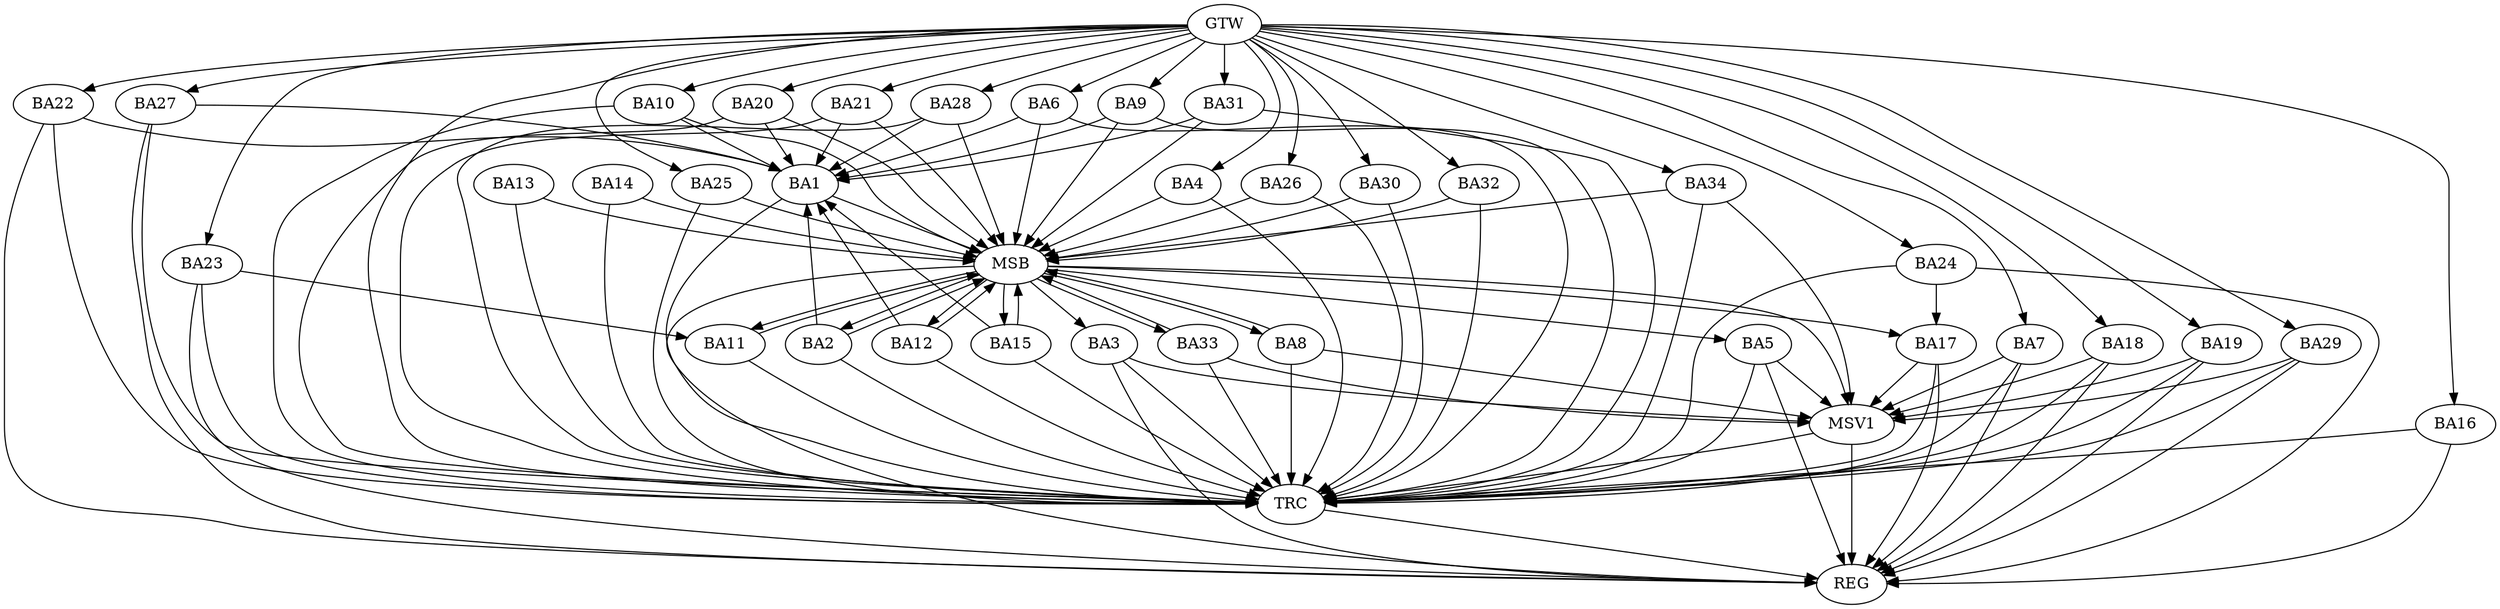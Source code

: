 strict digraph G {
  BA1 [ label="BA1" ];
  BA2 [ label="BA2" ];
  BA3 [ label="BA3" ];
  BA4 [ label="BA4" ];
  BA5 [ label="BA5" ];
  BA6 [ label="BA6" ];
  BA7 [ label="BA7" ];
  BA8 [ label="BA8" ];
  BA9 [ label="BA9" ];
  BA10 [ label="BA10" ];
  BA11 [ label="BA11" ];
  BA12 [ label="BA12" ];
  BA13 [ label="BA13" ];
  BA14 [ label="BA14" ];
  BA15 [ label="BA15" ];
  BA16 [ label="BA16" ];
  BA17 [ label="BA17" ];
  BA18 [ label="BA18" ];
  BA19 [ label="BA19" ];
  BA20 [ label="BA20" ];
  BA21 [ label="BA21" ];
  BA22 [ label="BA22" ];
  BA23 [ label="BA23" ];
  BA24 [ label="BA24" ];
  BA25 [ label="BA25" ];
  BA26 [ label="BA26" ];
  BA27 [ label="BA27" ];
  BA28 [ label="BA28" ];
  BA29 [ label="BA29" ];
  BA30 [ label="BA30" ];
  BA31 [ label="BA31" ];
  BA32 [ label="BA32" ];
  BA33 [ label="BA33" ];
  BA34 [ label="BA34" ];
  GTW [ label="GTW" ];
  REG [ label="REG" ];
  MSB [ label="MSB" ];
  TRC [ label="TRC" ];
  MSV1 [ label="MSV1" ];
  BA23 -> BA11;
  BA24 -> BA17;
  GTW -> BA4;
  GTW -> BA6;
  GTW -> BA7;
  GTW -> BA9;
  GTW -> BA10;
  GTW -> BA16;
  GTW -> BA18;
  GTW -> BA19;
  GTW -> BA20;
  GTW -> BA21;
  GTW -> BA22;
  GTW -> BA23;
  GTW -> BA24;
  GTW -> BA25;
  GTW -> BA26;
  GTW -> BA27;
  GTW -> BA28;
  GTW -> BA29;
  GTW -> BA30;
  GTW -> BA31;
  GTW -> BA32;
  GTW -> BA34;
  BA3 -> REG;
  BA5 -> REG;
  BA7 -> REG;
  BA16 -> REG;
  BA17 -> REG;
  BA18 -> REG;
  BA19 -> REG;
  BA22 -> REG;
  BA23 -> REG;
  BA24 -> REG;
  BA27 -> REG;
  BA29 -> REG;
  BA1 -> MSB;
  MSB -> BA2;
  MSB -> REG;
  BA2 -> MSB;
  BA4 -> MSB;
  MSB -> BA3;
  BA6 -> MSB;
  BA8 -> MSB;
  BA9 -> MSB;
  MSB -> BA8;
  BA10 -> MSB;
  BA11 -> MSB;
  BA12 -> MSB;
  MSB -> BA11;
  BA13 -> MSB;
  MSB -> BA5;
  BA14 -> MSB;
  BA15 -> MSB;
  BA20 -> MSB;
  BA21 -> MSB;
  BA25 -> MSB;
  MSB -> BA15;
  BA26 -> MSB;
  BA28 -> MSB;
  BA30 -> MSB;
  BA31 -> MSB;
  MSB -> BA17;
  BA32 -> MSB;
  MSB -> BA12;
  BA33 -> MSB;
  BA34 -> MSB;
  MSB -> BA33;
  BA1 -> TRC;
  BA2 -> TRC;
  BA3 -> TRC;
  BA4 -> TRC;
  BA5 -> TRC;
  BA6 -> TRC;
  BA7 -> TRC;
  BA8 -> TRC;
  BA9 -> TRC;
  BA10 -> TRC;
  BA11 -> TRC;
  BA12 -> TRC;
  BA13 -> TRC;
  BA14 -> TRC;
  BA15 -> TRC;
  BA16 -> TRC;
  BA17 -> TRC;
  BA18 -> TRC;
  BA19 -> TRC;
  BA20 -> TRC;
  BA21 -> TRC;
  BA22 -> TRC;
  BA23 -> TRC;
  BA24 -> TRC;
  BA25 -> TRC;
  BA26 -> TRC;
  BA27 -> TRC;
  BA28 -> TRC;
  BA29 -> TRC;
  BA30 -> TRC;
  BA31 -> TRC;
  BA32 -> TRC;
  BA33 -> TRC;
  BA34 -> TRC;
  GTW -> TRC;
  TRC -> REG;
  BA31 -> BA1;
  BA12 -> BA1;
  BA21 -> BA1;
  BA15 -> BA1;
  BA28 -> BA1;
  BA6 -> BA1;
  BA22 -> BA1;
  BA10 -> BA1;
  BA20 -> BA1;
  BA9 -> BA1;
  BA27 -> BA1;
  BA2 -> BA1;
  BA3 -> MSV1;
  BA5 -> MSV1;
  BA7 -> MSV1;
  BA17 -> MSV1;
  BA29 -> MSV1;
  MSB -> MSV1;
  BA19 -> MSV1;
  BA8 -> MSV1;
  BA18 -> MSV1;
  BA33 -> MSV1;
  BA34 -> MSV1;
  MSV1 -> REG;
  MSV1 -> TRC;
}
